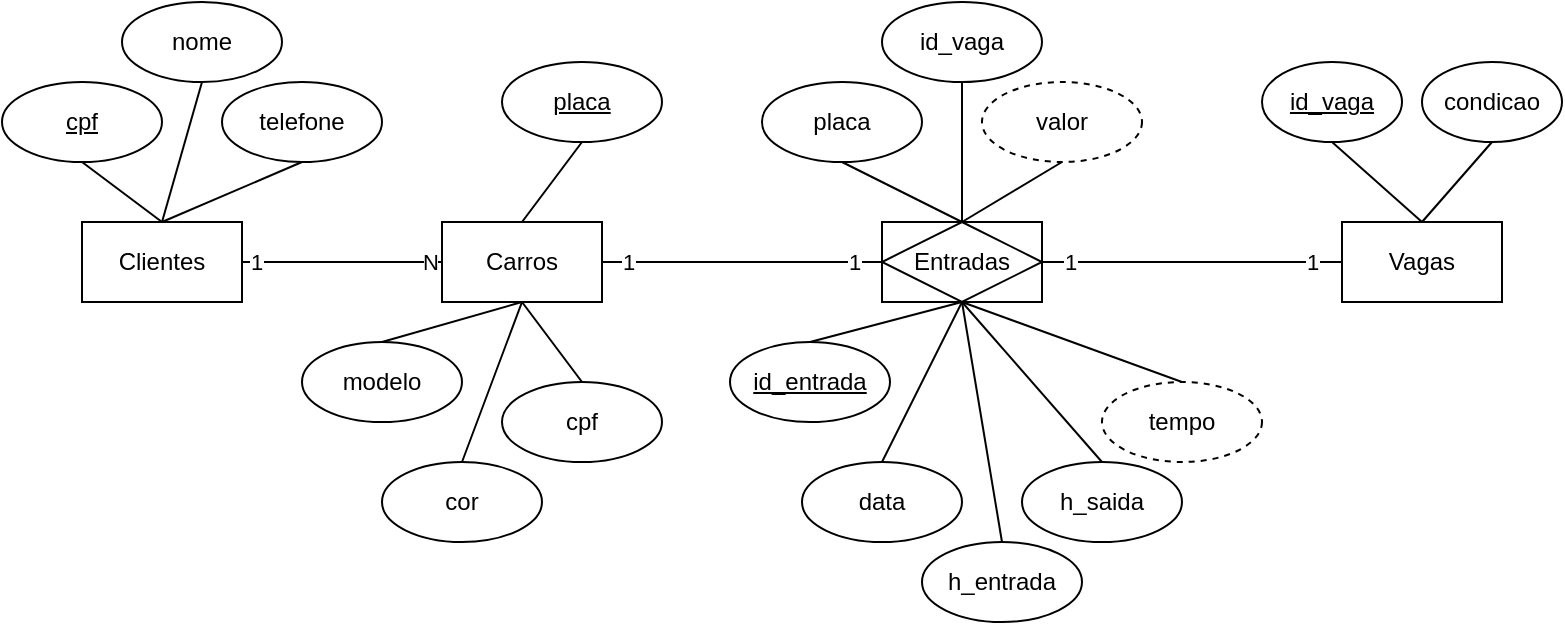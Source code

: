<mxfile version="20.4.0" type="device"><diagram id="9VlAO_K90d9oFCBLN7uv" name="Página-1"><mxGraphModel dx="1422" dy="762" grid="1" gridSize="10" guides="1" tooltips="1" connect="1" arrows="1" fold="1" page="1" pageScale="1" pageWidth="827" pageHeight="1169" math="0" shadow="0"><root><mxCell id="0"/><mxCell id="1" parent="0"/><mxCell id="wmFZhEVRPDPV7kqzlu8k-2" value="Clientes" style="whiteSpace=wrap;html=1;align=center;" parent="1" vertex="1"><mxGeometry x="50" y="120" width="80" height="40" as="geometry"/></mxCell><mxCell id="wmFZhEVRPDPV7kqzlu8k-3" value="Carros" style="whiteSpace=wrap;html=1;align=center;" parent="1" vertex="1"><mxGeometry x="230" y="120" width="80" height="40" as="geometry"/></mxCell><mxCell id="wmFZhEVRPDPV7kqzlu8k-4" value="Vagas" style="whiteSpace=wrap;html=1;align=center;" parent="1" vertex="1"><mxGeometry x="680" y="120" width="80" height="40" as="geometry"/></mxCell><mxCell id="wmFZhEVRPDPV7kqzlu8k-6" value="nome" style="ellipse;whiteSpace=wrap;html=1;align=center;" parent="1" vertex="1"><mxGeometry x="70" y="10" width="80" height="40" as="geometry"/></mxCell><mxCell id="wmFZhEVRPDPV7kqzlu8k-7" value="modelo" style="ellipse;whiteSpace=wrap;html=1;align=center;" parent="1" vertex="1"><mxGeometry x="160" y="180" width="80" height="40" as="geometry"/></mxCell><mxCell id="wmFZhEVRPDPV7kqzlu8k-8" value="cor" style="ellipse;whiteSpace=wrap;html=1;align=center;" parent="1" vertex="1"><mxGeometry x="200" y="240" width="80" height="40" as="geometry"/></mxCell><mxCell id="wmFZhEVRPDPV7kqzlu8k-9" value="cpf" style="ellipse;whiteSpace=wrap;html=1;align=center;fontStyle=4;" parent="1" vertex="1"><mxGeometry x="10" y="50" width="80" height="40" as="geometry"/></mxCell><mxCell id="wmFZhEVRPDPV7kqzlu8k-10" value="placa" style="ellipse;whiteSpace=wrap;html=1;align=center;fontStyle=4;" parent="1" vertex="1"><mxGeometry x="260" y="40" width="80" height="40" as="geometry"/></mxCell><mxCell id="wmFZhEVRPDPV7kqzlu8k-11" value="" style="endArrow=none;html=1;rounded=0;exitX=0.5;exitY=1;exitDx=0;exitDy=0;" parent="1" source="wmFZhEVRPDPV7kqzlu8k-10" edge="1"><mxGeometry relative="1" as="geometry"><mxPoint x="324" y="390" as="sourcePoint"/><mxPoint x="270" y="120" as="targetPoint"/></mxGeometry></mxCell><mxCell id="wmFZhEVRPDPV7kqzlu8k-12" value="" style="endArrow=none;html=1;rounded=0;exitX=0.5;exitY=1;exitDx=0;exitDy=0;entryX=0.5;entryY=0;entryDx=0;entryDy=0;" parent="1" source="wmFZhEVRPDPV7kqzlu8k-3" target="wmFZhEVRPDPV7kqzlu8k-8" edge="1"><mxGeometry relative="1" as="geometry"><mxPoint x="244" y="250" as="sourcePoint"/><mxPoint x="324" y="190" as="targetPoint"/></mxGeometry></mxCell><mxCell id="wmFZhEVRPDPV7kqzlu8k-13" value="" style="endArrow=none;html=1;rounded=0;exitX=0.5;exitY=0;exitDx=0;exitDy=0;entryX=0.5;entryY=1;entryDx=0;entryDy=0;" parent="1" source="wmFZhEVRPDPV7kqzlu8k-7" target="wmFZhEVRPDPV7kqzlu8k-3" edge="1"><mxGeometry relative="1" as="geometry"><mxPoint x="304" y="170" as="sourcePoint"/><mxPoint x="364" y="250" as="targetPoint"/></mxGeometry></mxCell><mxCell id="wmFZhEVRPDPV7kqzlu8k-14" value="" style="endArrow=none;html=1;rounded=0;exitX=0.5;exitY=1;exitDx=0;exitDy=0;entryX=0.5;entryY=0;entryDx=0;entryDy=0;" parent="1" source="wmFZhEVRPDPV7kqzlu8k-9" target="wmFZhEVRPDPV7kqzlu8k-2" edge="1"><mxGeometry relative="1" as="geometry"><mxPoint x="220" y="250" as="sourcePoint"/><mxPoint x="130" y="200" as="targetPoint"/></mxGeometry></mxCell><mxCell id="wmFZhEVRPDPV7kqzlu8k-15" value="" style="endArrow=none;html=1;rounded=0;exitX=0.5;exitY=1;exitDx=0;exitDy=0;entryX=0.5;entryY=0;entryDx=0;entryDy=0;" parent="1" source="wmFZhEVRPDPV7kqzlu8k-6" target="wmFZhEVRPDPV7kqzlu8k-2" edge="1"><mxGeometry relative="1" as="geometry"><mxPoint x="280" y="290" as="sourcePoint"/><mxPoint x="280" y="170" as="targetPoint"/></mxGeometry></mxCell><mxCell id="wmFZhEVRPDPV7kqzlu8k-16" value="telefone" style="ellipse;whiteSpace=wrap;html=1;align=center;" parent="1" vertex="1"><mxGeometry x="120" y="50" width="80" height="40" as="geometry"/></mxCell><mxCell id="wmFZhEVRPDPV7kqzlu8k-17" value="" style="endArrow=none;html=1;rounded=0;entryX=0.5;entryY=1;entryDx=0;entryDy=0;exitX=0.5;exitY=0;exitDx=0;exitDy=0;" parent="1" source="wmFZhEVRPDPV7kqzlu8k-2" target="wmFZhEVRPDPV7kqzlu8k-16" edge="1"><mxGeometry relative="1" as="geometry"><mxPoint x="90" y="160" as="sourcePoint"/><mxPoint x="340" y="250" as="targetPoint"/></mxGeometry></mxCell><mxCell id="wmFZhEVRPDPV7kqzlu8k-18" value="cpf" style="ellipse;whiteSpace=wrap;html=1;align=center;" parent="1" vertex="1"><mxGeometry x="260" y="200" width="80" height="40" as="geometry"/></mxCell><mxCell id="wmFZhEVRPDPV7kqzlu8k-22" value="" style="endArrow=none;html=1;rounded=0;exitX=0.5;exitY=0;exitDx=0;exitDy=0;entryX=0.5;entryY=1;entryDx=0;entryDy=0;" parent="1" source="wmFZhEVRPDPV7kqzlu8k-18" target="wmFZhEVRPDPV7kqzlu8k-3" edge="1"><mxGeometry relative="1" as="geometry"><mxPoint x="304" y="170" as="sourcePoint"/><mxPoint x="364" y="250" as="targetPoint"/></mxGeometry></mxCell><mxCell id="wmFZhEVRPDPV7kqzlu8k-23" value="N" style="endArrow=none;html=1;rounded=0;exitX=1;exitY=0.5;exitDx=0;exitDy=0;entryX=0;entryY=0.5;entryDx=0;entryDy=0;" parent="1" source="wmFZhEVRPDPV7kqzlu8k-2" target="wmFZhEVRPDPV7kqzlu8k-3" edge="1"><mxGeometry x="0.867" relative="1" as="geometry"><mxPoint x="330" y="390" as="sourcePoint"/><mxPoint x="490" y="390" as="targetPoint"/><mxPoint as="offset"/></mxGeometry></mxCell><mxCell id="wmFZhEVRPDPV7kqzlu8k-24" value="1" style="edgeLabel;html=1;align=center;verticalAlign=middle;resizable=0;points=[];" parent="wmFZhEVRPDPV7kqzlu8k-23" vertex="1" connectable="0"><mxGeometry x="-0.698" relative="1" as="geometry"><mxPoint x="-8" as="offset"/></mxGeometry></mxCell><mxCell id="wmFZhEVRPDPV7kqzlu8k-25" value="condicao" style="ellipse;whiteSpace=wrap;html=1;align=center;" parent="1" vertex="1"><mxGeometry x="720" y="40" width="70" height="40" as="geometry"/></mxCell><mxCell id="wmFZhEVRPDPV7kqzlu8k-27" value="id_vaga" style="ellipse;whiteSpace=wrap;html=1;align=center;fontStyle=4;" parent="1" vertex="1"><mxGeometry x="640" y="40" width="70" height="40" as="geometry"/></mxCell><mxCell id="wmFZhEVRPDPV7kqzlu8k-28" value="" style="endArrow=none;html=1;rounded=0;exitX=0.5;exitY=1;exitDx=0;exitDy=0;entryX=0.5;entryY=0;entryDx=0;entryDy=0;" parent="1" source="wmFZhEVRPDPV7kqzlu8k-27" target="wmFZhEVRPDPV7kqzlu8k-4" edge="1"><mxGeometry relative="1" as="geometry"><mxPoint x="764" y="410" as="sourcePoint"/><mxPoint x="734" y="180" as="targetPoint"/></mxGeometry></mxCell><mxCell id="wmFZhEVRPDPV7kqzlu8k-30" value="" style="endArrow=none;html=1;rounded=0;exitX=0.5;exitY=1;exitDx=0;exitDy=0;entryX=0.5;entryY=0;entryDx=0;entryDy=0;" parent="1" source="wmFZhEVRPDPV7kqzlu8k-25" target="wmFZhEVRPDPV7kqzlu8k-4" edge="1"><mxGeometry relative="1" as="geometry"><mxPoint x="744" y="190" as="sourcePoint"/><mxPoint x="734" y="180" as="targetPoint"/></mxGeometry></mxCell><mxCell id="wmFZhEVRPDPV7kqzlu8k-42" value="Entradas" style="shape=associativeEntity;whiteSpace=wrap;html=1;align=center;" parent="1" vertex="1"><mxGeometry x="450" y="120" width="80" height="40" as="geometry"/></mxCell><mxCell id="wmFZhEVRPDPV7kqzlu8k-45" value="" style="endArrow=none;html=1;rounded=0;exitX=0.5;exitY=1;exitDx=0;exitDy=0;entryX=0.5;entryY=0;entryDx=0;entryDy=0;" parent="1" source="-_g6nJXVYEwQgmEcVHX--2" target="wmFZhEVRPDPV7kqzlu8k-42" edge="1"><mxGeometry relative="1" as="geometry"><mxPoint x="495" y="80" as="sourcePoint"/><mxPoint x="540" y="120" as="targetPoint"/></mxGeometry></mxCell><mxCell id="wmFZhEVRPDPV7kqzlu8k-46" value="" style="endArrow=none;html=1;rounded=0;exitX=0.5;exitY=1;exitDx=0;exitDy=0;entryX=0.5;entryY=0;entryDx=0;entryDy=0;" parent="1" source="-_g6nJXVYEwQgmEcVHX--1" target="wmFZhEVRPDPV7kqzlu8k-42" edge="1"><mxGeometry relative="1" as="geometry"><mxPoint x="575" y="80" as="sourcePoint"/><mxPoint x="540" y="120" as="targetPoint"/></mxGeometry></mxCell><mxCell id="wmFZhEVRPDPV7kqzlu8k-47" value="data" style="ellipse;whiteSpace=wrap;html=1;align=center;" parent="1" vertex="1"><mxGeometry x="410" y="240" width="80" height="40" as="geometry"/></mxCell><mxCell id="wmFZhEVRPDPV7kqzlu8k-48" value="id_entrada" style="ellipse;whiteSpace=wrap;html=1;align=center;fontStyle=4;" parent="1" vertex="1"><mxGeometry x="374" y="180" width="80" height="40" as="geometry"/></mxCell><mxCell id="wmFZhEVRPDPV7kqzlu8k-49" value="" style="endArrow=none;html=1;rounded=0;exitX=0.5;exitY=0;exitDx=0;exitDy=0;entryX=0.5;entryY=1;entryDx=0;entryDy=0;" parent="1" source="wmFZhEVRPDPV7kqzlu8k-48" target="wmFZhEVRPDPV7kqzlu8k-42" edge="1"><mxGeometry relative="1" as="geometry"><mxPoint x="670" y="250" as="sourcePoint"/><mxPoint x="540" y="170" as="targetPoint"/></mxGeometry></mxCell><mxCell id="wmFZhEVRPDPV7kqzlu8k-50" value="" style="endArrow=none;html=1;rounded=0;exitX=0.5;exitY=0;exitDx=0;exitDy=0;entryX=0.5;entryY=1;entryDx=0;entryDy=0;" parent="1" source="wmFZhEVRPDPV7kqzlu8k-47" target="wmFZhEVRPDPV7kqzlu8k-42" edge="1"><mxGeometry relative="1" as="geometry"><mxPoint x="730" y="290" as="sourcePoint"/><mxPoint x="550" y="180" as="targetPoint"/></mxGeometry></mxCell><mxCell id="wmFZhEVRPDPV7kqzlu8k-51" value="h_entrada" style="ellipse;whiteSpace=wrap;html=1;align=center;" parent="1" vertex="1"><mxGeometry x="470" y="280" width="80" height="40" as="geometry"/></mxCell><mxCell id="wmFZhEVRPDPV7kqzlu8k-52" value="" style="endArrow=none;html=1;rounded=0;entryX=0.5;entryY=0;entryDx=0;entryDy=0;exitX=0.5;exitY=1;exitDx=0;exitDy=0;" parent="1" source="wmFZhEVRPDPV7kqzlu8k-42" target="wmFZhEVRPDPV7kqzlu8k-51" edge="1"><mxGeometry relative="1" as="geometry"><mxPoint x="570" y="180" as="sourcePoint"/><mxPoint x="790" y="250" as="targetPoint"/></mxGeometry></mxCell><mxCell id="wmFZhEVRPDPV7kqzlu8k-53" value="tempo" style="ellipse;whiteSpace=wrap;html=1;align=center;dashed=1;" parent="1" vertex="1"><mxGeometry x="560" y="200" width="80" height="40" as="geometry"/></mxCell><mxCell id="wmFZhEVRPDPV7kqzlu8k-54" value="" style="endArrow=none;html=1;rounded=0;entryX=0.5;entryY=0;entryDx=0;entryDy=0;exitX=0.5;exitY=1;exitDx=0;exitDy=0;" parent="1" source="wmFZhEVRPDPV7kqzlu8k-42" target="wmFZhEVRPDPV7kqzlu8k-53" edge="1"><mxGeometry relative="1" as="geometry"><mxPoint x="550" y="170" as="sourcePoint"/><mxPoint x="600" y="250" as="targetPoint"/></mxGeometry></mxCell><mxCell id="wmFZhEVRPDPV7kqzlu8k-55" value="1" style="endArrow=none;html=1;rounded=0;entryX=0;entryY=0.5;entryDx=0;entryDy=0;exitX=1;exitY=0.5;exitDx=0;exitDy=0;" parent="1" source="wmFZhEVRPDPV7kqzlu8k-42" target="wmFZhEVRPDPV7kqzlu8k-4" edge="1"><mxGeometry x="0.8" relative="1" as="geometry"><mxPoint x="610" y="140" as="sourcePoint"/><mxPoint x="740" y="139.71" as="targetPoint"/><mxPoint as="offset"/></mxGeometry></mxCell><mxCell id="wmFZhEVRPDPV7kqzlu8k-57" value="1" style="edgeLabel;html=1;align=center;verticalAlign=middle;resizable=0;points=[];" parent="wmFZhEVRPDPV7kqzlu8k-55" vertex="1" connectable="0"><mxGeometry x="-0.86" relative="1" as="geometry"><mxPoint x="3" as="offset"/></mxGeometry></mxCell><mxCell id="wmFZhEVRPDPV7kqzlu8k-58" value="1" style="endArrow=none;html=1;rounded=0;exitX=1;exitY=0.5;exitDx=0;exitDy=0;entryX=0;entryY=0.5;entryDx=0;entryDy=0;" parent="1" source="wmFZhEVRPDPV7kqzlu8k-3" target="wmFZhEVRPDPV7kqzlu8k-42" edge="1"><mxGeometry x="0.8" relative="1" as="geometry"><mxPoint x="340" y="110" as="sourcePoint"/><mxPoint x="370" y="90" as="targetPoint"/><mxPoint as="offset"/></mxGeometry></mxCell><mxCell id="wmFZhEVRPDPV7kqzlu8k-59" value="1" style="edgeLabel;html=1;align=center;verticalAlign=middle;resizable=0;points=[];" parent="wmFZhEVRPDPV7kqzlu8k-58" vertex="1" connectable="0"><mxGeometry x="-0.86" relative="1" as="geometry"><mxPoint x="3" as="offset"/></mxGeometry></mxCell><mxCell id="-_g6nJXVYEwQgmEcVHX--1" value="valor" style="ellipse;whiteSpace=wrap;html=1;align=center;dashed=1;" parent="1" vertex="1"><mxGeometry x="500" y="50" width="80" height="40" as="geometry"/></mxCell><mxCell id="-_g6nJXVYEwQgmEcVHX--2" value="placa" style="ellipse;whiteSpace=wrap;html=1;align=center;" parent="1" vertex="1"><mxGeometry x="390" y="50" width="80" height="40" as="geometry"/></mxCell><mxCell id="-_g6nJXVYEwQgmEcVHX--4" value="" style="endArrow=none;html=1;rounded=0;exitX=0.5;exitY=1;exitDx=0;exitDy=0;entryX=0.5;entryY=0;entryDx=0;entryDy=0;" parent="1" source="lHeQq7zHJxFm2YPaojSy-1" edge="1" target="wmFZhEVRPDPV7kqzlu8k-42"><mxGeometry relative="1" as="geometry"><mxPoint x="540" y="60" as="sourcePoint"/><mxPoint x="540" y="120" as="targetPoint"/></mxGeometry></mxCell><mxCell id="lHeQq7zHJxFm2YPaojSy-1" value="id_vaga" style="ellipse;whiteSpace=wrap;html=1;align=center;" parent="1" vertex="1"><mxGeometry x="450" y="10" width="80" height="40" as="geometry"/></mxCell><mxCell id="NNlZmqzLp-inwK5jTvcp-1" value="h_saida" style="ellipse;whiteSpace=wrap;html=1;align=center;" vertex="1" parent="1"><mxGeometry x="520" y="240" width="80" height="40" as="geometry"/></mxCell><mxCell id="NNlZmqzLp-inwK5jTvcp-2" value="" style="endArrow=none;html=1;rounded=0;entryX=0.5;entryY=0;entryDx=0;entryDy=0;exitX=0.5;exitY=1;exitDx=0;exitDy=0;" edge="1" parent="1" target="NNlZmqzLp-inwK5jTvcp-1" source="wmFZhEVRPDPV7kqzlu8k-42"><mxGeometry relative="1" as="geometry"><mxPoint x="690" y="180" as="sourcePoint"/><mxPoint x="940" y="270" as="targetPoint"/></mxGeometry></mxCell></root></mxGraphModel></diagram></mxfile>